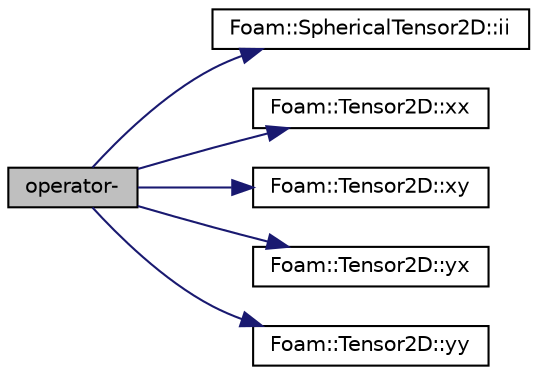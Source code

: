 digraph "operator-"
{
  bgcolor="transparent";
  edge [fontname="Helvetica",fontsize="10",labelfontname="Helvetica",labelfontsize="10"];
  node [fontname="Helvetica",fontsize="10",shape=record];
  rankdir="LR";
  Node1 [label="operator-",height=0.2,width=0.4,color="black", fillcolor="grey75", style="filled", fontcolor="black"];
  Node1 -> Node2 [color="midnightblue",fontsize="10",style="solid",fontname="Helvetica"];
  Node2 [label="Foam::SphericalTensor2D::ii",height=0.2,width=0.4,color="black",URL="$a02412.html#a78451bea1dc260fb118d27eced566c17"];
  Node1 -> Node3 [color="midnightblue",fontsize="10",style="solid",fontname="Helvetica"];
  Node3 [label="Foam::Tensor2D::xx",height=0.2,width=0.4,color="black",URL="$a02576.html#adefeff2f0e457c0e62a5e9d1292e3569"];
  Node1 -> Node4 [color="midnightblue",fontsize="10",style="solid",fontname="Helvetica"];
  Node4 [label="Foam::Tensor2D::xy",height=0.2,width=0.4,color="black",URL="$a02576.html#a9eba447e6738c78e6b0694c15b09236e"];
  Node1 -> Node5 [color="midnightblue",fontsize="10",style="solid",fontname="Helvetica"];
  Node5 [label="Foam::Tensor2D::yx",height=0.2,width=0.4,color="black",URL="$a02576.html#a6db6b3dd02257844bb6fc0b9bf95ff5c"];
  Node1 -> Node6 [color="midnightblue",fontsize="10",style="solid",fontname="Helvetica"];
  Node6 [label="Foam::Tensor2D::yy",height=0.2,width=0.4,color="black",URL="$a02576.html#a1fabd792063b2f2c0c53693512a5baeb"];
}
